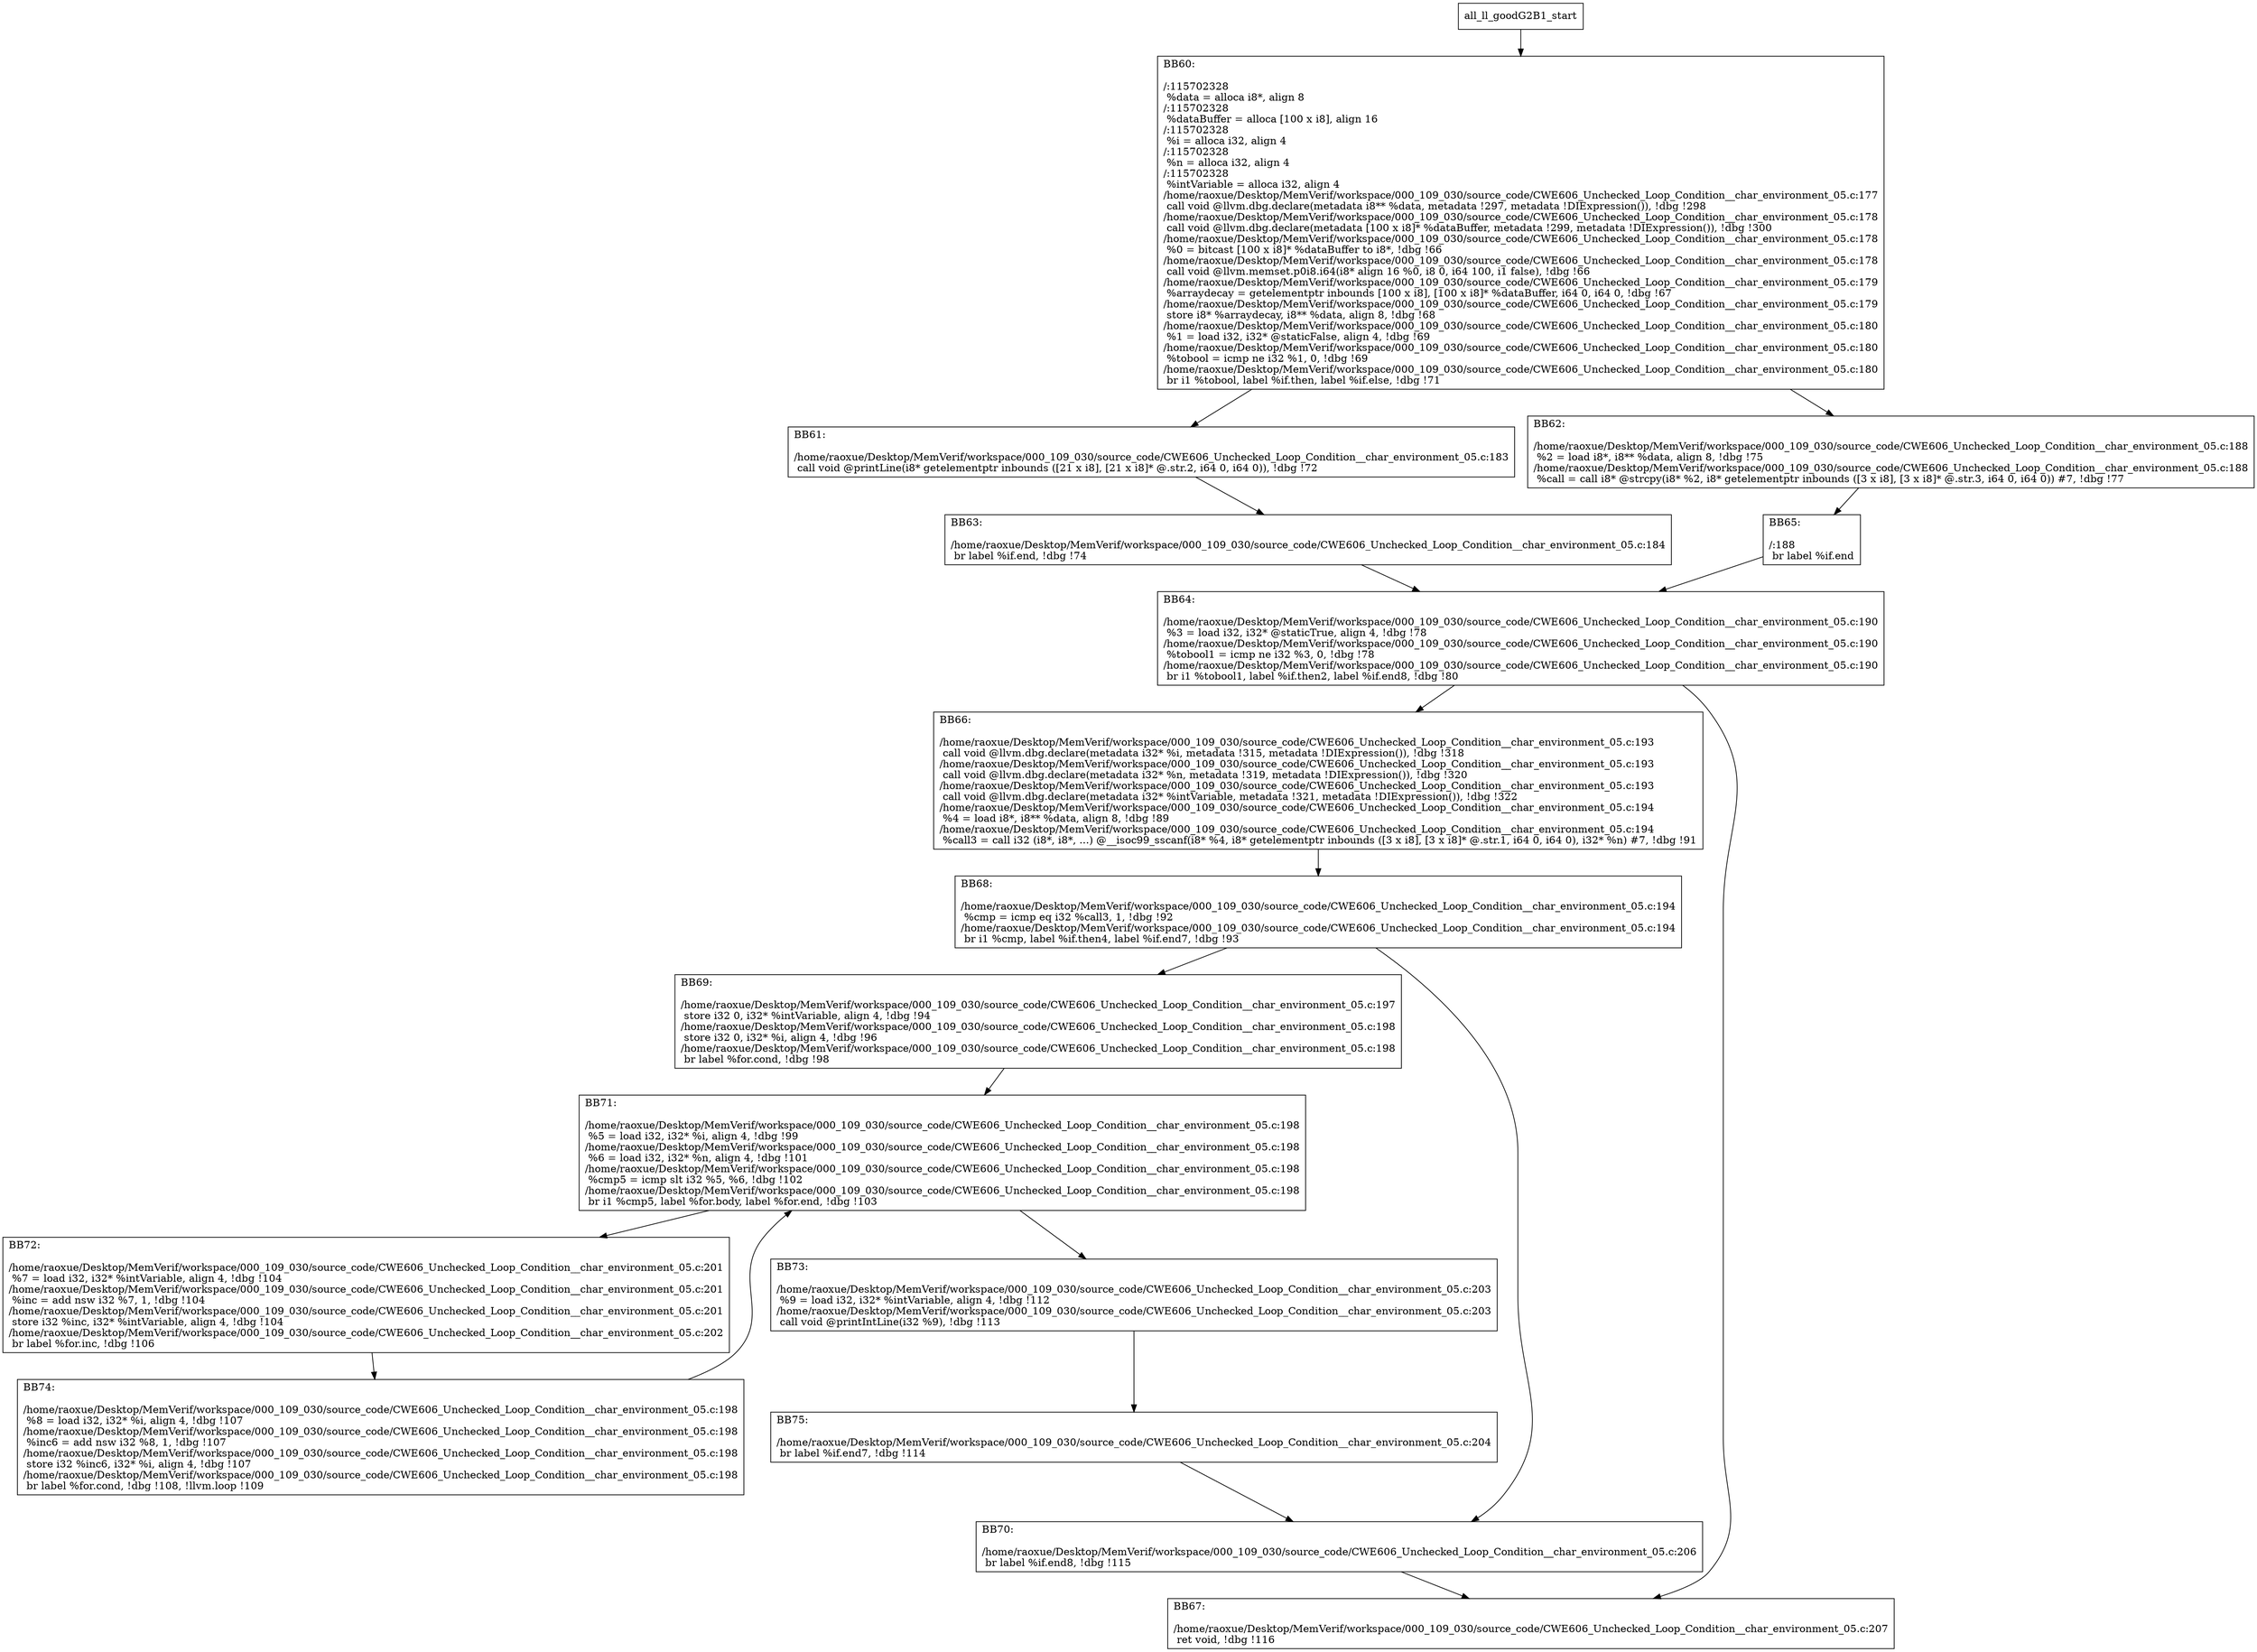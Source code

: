 digraph "CFG for'all_ll_goodG2B1' function" {
	BBall_ll_goodG2B1_start[shape=record,label="{all_ll_goodG2B1_start}"];
	BBall_ll_goodG2B1_start-> all_ll_goodG2B1BB60;
	all_ll_goodG2B1BB60 [shape=record, label="{BB60:\l\l/:115702328\l
  %data = alloca i8*, align 8\l
/:115702328\l
  %dataBuffer = alloca [100 x i8], align 16\l
/:115702328\l
  %i = alloca i32, align 4\l
/:115702328\l
  %n = alloca i32, align 4\l
/:115702328\l
  %intVariable = alloca i32, align 4\l
/home/raoxue/Desktop/MemVerif/workspace/000_109_030/source_code/CWE606_Unchecked_Loop_Condition__char_environment_05.c:177\l
  call void @llvm.dbg.declare(metadata i8** %data, metadata !297, metadata !DIExpression()), !dbg !298\l
/home/raoxue/Desktop/MemVerif/workspace/000_109_030/source_code/CWE606_Unchecked_Loop_Condition__char_environment_05.c:178\l
  call void @llvm.dbg.declare(metadata [100 x i8]* %dataBuffer, metadata !299, metadata !DIExpression()), !dbg !300\l
/home/raoxue/Desktop/MemVerif/workspace/000_109_030/source_code/CWE606_Unchecked_Loop_Condition__char_environment_05.c:178\l
  %0 = bitcast [100 x i8]* %dataBuffer to i8*, !dbg !66\l
/home/raoxue/Desktop/MemVerif/workspace/000_109_030/source_code/CWE606_Unchecked_Loop_Condition__char_environment_05.c:178\l
  call void @llvm.memset.p0i8.i64(i8* align 16 %0, i8 0, i64 100, i1 false), !dbg !66\l
/home/raoxue/Desktop/MemVerif/workspace/000_109_030/source_code/CWE606_Unchecked_Loop_Condition__char_environment_05.c:179\l
  %arraydecay = getelementptr inbounds [100 x i8], [100 x i8]* %dataBuffer, i64 0, i64 0, !dbg !67\l
/home/raoxue/Desktop/MemVerif/workspace/000_109_030/source_code/CWE606_Unchecked_Loop_Condition__char_environment_05.c:179\l
  store i8* %arraydecay, i8** %data, align 8, !dbg !68\l
/home/raoxue/Desktop/MemVerif/workspace/000_109_030/source_code/CWE606_Unchecked_Loop_Condition__char_environment_05.c:180\l
  %1 = load i32, i32* @staticFalse, align 4, !dbg !69\l
/home/raoxue/Desktop/MemVerif/workspace/000_109_030/source_code/CWE606_Unchecked_Loop_Condition__char_environment_05.c:180\l
  %tobool = icmp ne i32 %1, 0, !dbg !69\l
/home/raoxue/Desktop/MemVerif/workspace/000_109_030/source_code/CWE606_Unchecked_Loop_Condition__char_environment_05.c:180\l
  br i1 %tobool, label %if.then, label %if.else, !dbg !71\l
}"];
	all_ll_goodG2B1BB60-> all_ll_goodG2B1BB61;
	all_ll_goodG2B1BB60-> all_ll_goodG2B1BB62;
	all_ll_goodG2B1BB61 [shape=record, label="{BB61:\l\l/home/raoxue/Desktop/MemVerif/workspace/000_109_030/source_code/CWE606_Unchecked_Loop_Condition__char_environment_05.c:183\l
  call void @printLine(i8* getelementptr inbounds ([21 x i8], [21 x i8]* @.str.2, i64 0, i64 0)), !dbg !72\l
}"];
	all_ll_goodG2B1BB61-> all_ll_goodG2B1BB63;
	all_ll_goodG2B1BB63 [shape=record, label="{BB63:\l\l/home/raoxue/Desktop/MemVerif/workspace/000_109_030/source_code/CWE606_Unchecked_Loop_Condition__char_environment_05.c:184\l
  br label %if.end, !dbg !74\l
}"];
	all_ll_goodG2B1BB63-> all_ll_goodG2B1BB64;
	all_ll_goodG2B1BB62 [shape=record, label="{BB62:\l\l/home/raoxue/Desktop/MemVerif/workspace/000_109_030/source_code/CWE606_Unchecked_Loop_Condition__char_environment_05.c:188\l
  %2 = load i8*, i8** %data, align 8, !dbg !75\l
/home/raoxue/Desktop/MemVerif/workspace/000_109_030/source_code/CWE606_Unchecked_Loop_Condition__char_environment_05.c:188\l
  %call = call i8* @strcpy(i8* %2, i8* getelementptr inbounds ([3 x i8], [3 x i8]* @.str.3, i64 0, i64 0)) #7, !dbg !77\l
}"];
	all_ll_goodG2B1BB62-> all_ll_goodG2B1BB65;
	all_ll_goodG2B1BB65 [shape=record, label="{BB65:\l\l/:188\l
  br label %if.end\l
}"];
	all_ll_goodG2B1BB65-> all_ll_goodG2B1BB64;
	all_ll_goodG2B1BB64 [shape=record, label="{BB64:\l\l/home/raoxue/Desktop/MemVerif/workspace/000_109_030/source_code/CWE606_Unchecked_Loop_Condition__char_environment_05.c:190\l
  %3 = load i32, i32* @staticTrue, align 4, !dbg !78\l
/home/raoxue/Desktop/MemVerif/workspace/000_109_030/source_code/CWE606_Unchecked_Loop_Condition__char_environment_05.c:190\l
  %tobool1 = icmp ne i32 %3, 0, !dbg !78\l
/home/raoxue/Desktop/MemVerif/workspace/000_109_030/source_code/CWE606_Unchecked_Loop_Condition__char_environment_05.c:190\l
  br i1 %tobool1, label %if.then2, label %if.end8, !dbg !80\l
}"];
	all_ll_goodG2B1BB64-> all_ll_goodG2B1BB66;
	all_ll_goodG2B1BB64-> all_ll_goodG2B1BB67;
	all_ll_goodG2B1BB66 [shape=record, label="{BB66:\l\l/home/raoxue/Desktop/MemVerif/workspace/000_109_030/source_code/CWE606_Unchecked_Loop_Condition__char_environment_05.c:193\l
  call void @llvm.dbg.declare(metadata i32* %i, metadata !315, metadata !DIExpression()), !dbg !318\l
/home/raoxue/Desktop/MemVerif/workspace/000_109_030/source_code/CWE606_Unchecked_Loop_Condition__char_environment_05.c:193\l
  call void @llvm.dbg.declare(metadata i32* %n, metadata !319, metadata !DIExpression()), !dbg !320\l
/home/raoxue/Desktop/MemVerif/workspace/000_109_030/source_code/CWE606_Unchecked_Loop_Condition__char_environment_05.c:193\l
  call void @llvm.dbg.declare(metadata i32* %intVariable, metadata !321, metadata !DIExpression()), !dbg !322\l
/home/raoxue/Desktop/MemVerif/workspace/000_109_030/source_code/CWE606_Unchecked_Loop_Condition__char_environment_05.c:194\l
  %4 = load i8*, i8** %data, align 8, !dbg !89\l
/home/raoxue/Desktop/MemVerif/workspace/000_109_030/source_code/CWE606_Unchecked_Loop_Condition__char_environment_05.c:194\l
  %call3 = call i32 (i8*, i8*, ...) @__isoc99_sscanf(i8* %4, i8* getelementptr inbounds ([3 x i8], [3 x i8]* @.str.1, i64 0, i64 0), i32* %n) #7, !dbg !91\l
}"];
	all_ll_goodG2B1BB66-> all_ll_goodG2B1BB68;
	all_ll_goodG2B1BB68 [shape=record, label="{BB68:\l\l/home/raoxue/Desktop/MemVerif/workspace/000_109_030/source_code/CWE606_Unchecked_Loop_Condition__char_environment_05.c:194\l
  %cmp = icmp eq i32 %call3, 1, !dbg !92\l
/home/raoxue/Desktop/MemVerif/workspace/000_109_030/source_code/CWE606_Unchecked_Loop_Condition__char_environment_05.c:194\l
  br i1 %cmp, label %if.then4, label %if.end7, !dbg !93\l
}"];
	all_ll_goodG2B1BB68-> all_ll_goodG2B1BB69;
	all_ll_goodG2B1BB68-> all_ll_goodG2B1BB70;
	all_ll_goodG2B1BB69 [shape=record, label="{BB69:\l\l/home/raoxue/Desktop/MemVerif/workspace/000_109_030/source_code/CWE606_Unchecked_Loop_Condition__char_environment_05.c:197\l
  store i32 0, i32* %intVariable, align 4, !dbg !94\l
/home/raoxue/Desktop/MemVerif/workspace/000_109_030/source_code/CWE606_Unchecked_Loop_Condition__char_environment_05.c:198\l
  store i32 0, i32* %i, align 4, !dbg !96\l
/home/raoxue/Desktop/MemVerif/workspace/000_109_030/source_code/CWE606_Unchecked_Loop_Condition__char_environment_05.c:198\l
  br label %for.cond, !dbg !98\l
}"];
	all_ll_goodG2B1BB69-> all_ll_goodG2B1BB71;
	all_ll_goodG2B1BB71 [shape=record, label="{BB71:\l\l/home/raoxue/Desktop/MemVerif/workspace/000_109_030/source_code/CWE606_Unchecked_Loop_Condition__char_environment_05.c:198\l
  %5 = load i32, i32* %i, align 4, !dbg !99\l
/home/raoxue/Desktop/MemVerif/workspace/000_109_030/source_code/CWE606_Unchecked_Loop_Condition__char_environment_05.c:198\l
  %6 = load i32, i32* %n, align 4, !dbg !101\l
/home/raoxue/Desktop/MemVerif/workspace/000_109_030/source_code/CWE606_Unchecked_Loop_Condition__char_environment_05.c:198\l
  %cmp5 = icmp slt i32 %5, %6, !dbg !102\l
/home/raoxue/Desktop/MemVerif/workspace/000_109_030/source_code/CWE606_Unchecked_Loop_Condition__char_environment_05.c:198\l
  br i1 %cmp5, label %for.body, label %for.end, !dbg !103\l
}"];
	all_ll_goodG2B1BB71-> all_ll_goodG2B1BB72;
	all_ll_goodG2B1BB71-> all_ll_goodG2B1BB73;
	all_ll_goodG2B1BB72 [shape=record, label="{BB72:\l\l/home/raoxue/Desktop/MemVerif/workspace/000_109_030/source_code/CWE606_Unchecked_Loop_Condition__char_environment_05.c:201\l
  %7 = load i32, i32* %intVariable, align 4, !dbg !104\l
/home/raoxue/Desktop/MemVerif/workspace/000_109_030/source_code/CWE606_Unchecked_Loop_Condition__char_environment_05.c:201\l
  %inc = add nsw i32 %7, 1, !dbg !104\l
/home/raoxue/Desktop/MemVerif/workspace/000_109_030/source_code/CWE606_Unchecked_Loop_Condition__char_environment_05.c:201\l
  store i32 %inc, i32* %intVariable, align 4, !dbg !104\l
/home/raoxue/Desktop/MemVerif/workspace/000_109_030/source_code/CWE606_Unchecked_Loop_Condition__char_environment_05.c:202\l
  br label %for.inc, !dbg !106\l
}"];
	all_ll_goodG2B1BB72-> all_ll_goodG2B1BB74;
	all_ll_goodG2B1BB74 [shape=record, label="{BB74:\l\l/home/raoxue/Desktop/MemVerif/workspace/000_109_030/source_code/CWE606_Unchecked_Loop_Condition__char_environment_05.c:198\l
  %8 = load i32, i32* %i, align 4, !dbg !107\l
/home/raoxue/Desktop/MemVerif/workspace/000_109_030/source_code/CWE606_Unchecked_Loop_Condition__char_environment_05.c:198\l
  %inc6 = add nsw i32 %8, 1, !dbg !107\l
/home/raoxue/Desktop/MemVerif/workspace/000_109_030/source_code/CWE606_Unchecked_Loop_Condition__char_environment_05.c:198\l
  store i32 %inc6, i32* %i, align 4, !dbg !107\l
/home/raoxue/Desktop/MemVerif/workspace/000_109_030/source_code/CWE606_Unchecked_Loop_Condition__char_environment_05.c:198\l
  br label %for.cond, !dbg !108, !llvm.loop !109\l
}"];
	all_ll_goodG2B1BB74-> all_ll_goodG2B1BB71;
	all_ll_goodG2B1BB73 [shape=record, label="{BB73:\l\l/home/raoxue/Desktop/MemVerif/workspace/000_109_030/source_code/CWE606_Unchecked_Loop_Condition__char_environment_05.c:203\l
  %9 = load i32, i32* %intVariable, align 4, !dbg !112\l
/home/raoxue/Desktop/MemVerif/workspace/000_109_030/source_code/CWE606_Unchecked_Loop_Condition__char_environment_05.c:203\l
  call void @printIntLine(i32 %9), !dbg !113\l
}"];
	all_ll_goodG2B1BB73-> all_ll_goodG2B1BB75;
	all_ll_goodG2B1BB75 [shape=record, label="{BB75:\l\l/home/raoxue/Desktop/MemVerif/workspace/000_109_030/source_code/CWE606_Unchecked_Loop_Condition__char_environment_05.c:204\l
  br label %if.end7, !dbg !114\l
}"];
	all_ll_goodG2B1BB75-> all_ll_goodG2B1BB70;
	all_ll_goodG2B1BB70 [shape=record, label="{BB70:\l\l/home/raoxue/Desktop/MemVerif/workspace/000_109_030/source_code/CWE606_Unchecked_Loop_Condition__char_environment_05.c:206\l
  br label %if.end8, !dbg !115\l
}"];
	all_ll_goodG2B1BB70-> all_ll_goodG2B1BB67;
	all_ll_goodG2B1BB67 [shape=record, label="{BB67:\l\l/home/raoxue/Desktop/MemVerif/workspace/000_109_030/source_code/CWE606_Unchecked_Loop_Condition__char_environment_05.c:207\l
  ret void, !dbg !116\l
}"];
}
